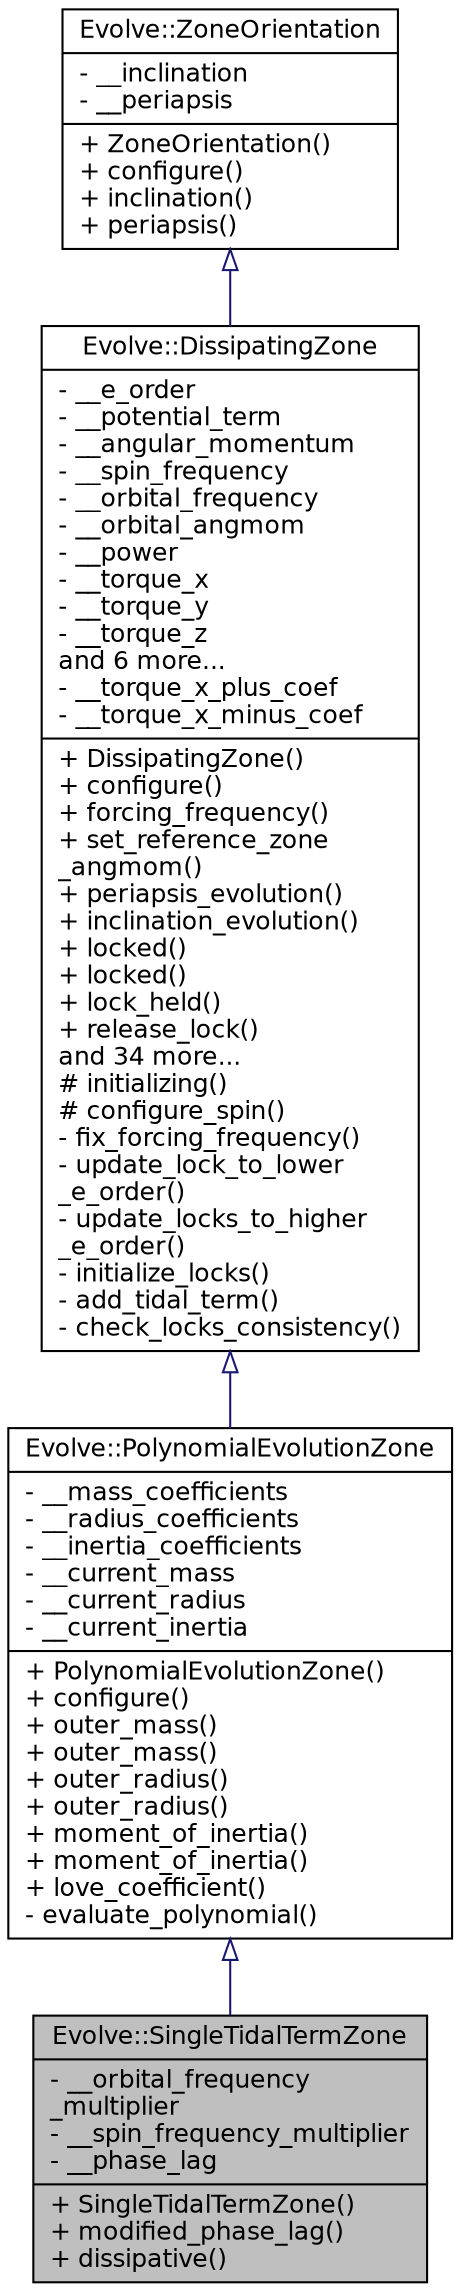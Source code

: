 digraph "Evolve::SingleTidalTermZone"
{
 // INTERACTIVE_SVG=YES
  edge [fontname="Helvetica",fontsize="12",labelfontname="Helvetica",labelfontsize="12"];
  node [fontname="Helvetica",fontsize="12",shape=record];
  Node0 [label="{Evolve::SingleTidalTermZone\n|- __orbital_frequency\l_multiplier\l- __spin_frequency_multiplier\l- __phase_lag\l|+ SingleTidalTermZone()\l+ modified_phase_lag()\l+ dissipative()\l}",height=0.2,width=0.4,color="black", fillcolor="grey75", style="filled", fontcolor="black"];
  Node1 -> Node0 [dir="back",color="midnightblue",fontsize="12",style="solid",arrowtail="onormal",fontname="Helvetica"];
  Node1 [label="{Evolve::PolynomialEvolutionZone\n|- __mass_coefficients\l- __radius_coefficients\l- __inertia_coefficients\l- __current_mass\l- __current_radius\l- __current_inertia\l|+ PolynomialEvolutionZone()\l+ configure()\l+ outer_mass()\l+ outer_mass()\l+ outer_radius()\l+ outer_radius()\l+ moment_of_inertia()\l+ moment_of_inertia()\l+ love_coefficient()\l- evaluate_polynomial()\l}",height=0.2,width=0.4,color="black", fillcolor="white", style="filled",URL="$classEvolve_1_1PolynomialEvolutionZone.html"];
  Node2 -> Node1 [dir="back",color="midnightblue",fontsize="12",style="solid",arrowtail="onormal",fontname="Helvetica"];
  Node2 [label="{Evolve::DissipatingZone\n|- __e_order\l- __potential_term\l- __angular_momentum\l- __spin_frequency\l- __orbital_frequency\l- __orbital_angmom\l- __power\l- __torque_x\l- __torque_y\l- __torque_z\land 6 more...\l- __torque_x_plus_coef\l- __torque_x_minus_coef\l|+ DissipatingZone()\l+ configure()\l+ forcing_frequency()\l+ set_reference_zone\l_angmom()\l+ periapsis_evolution()\l+ inclination_evolution()\l+ locked()\l+ locked()\l+ lock_held()\l+ release_lock()\land 34 more...\l# initializing()\l# configure_spin()\l- fix_forcing_frequency()\l- update_lock_to_lower\l_e_order()\l- update_locks_to_higher\l_e_order()\l- initialize_locks()\l- add_tidal_term()\l- check_locks_consistency()\l}",height=0.2,width=0.4,color="black", fillcolor="white", style="filled",URL="$classEvolve_1_1DissipatingZone.html",tooltip="A layer of a system body for which the tidal bulge is not exactly in phase with the tidal potential..."];
  Node3 -> Node2 [dir="back",color="midnightblue",fontsize="12",style="solid",arrowtail="onormal",fontname="Helvetica"];
  Node3 [label="{Evolve::ZoneOrientation\n|- __inclination\l- __periapsis\l|+ ZoneOrientation()\l+ configure()\l+ inclination()\l+ periapsis()\l}",height=0.2,width=0.4,color="black", fillcolor="white", style="filled",URL="$classEvolve_1_1ZoneOrientation.html"];
}
